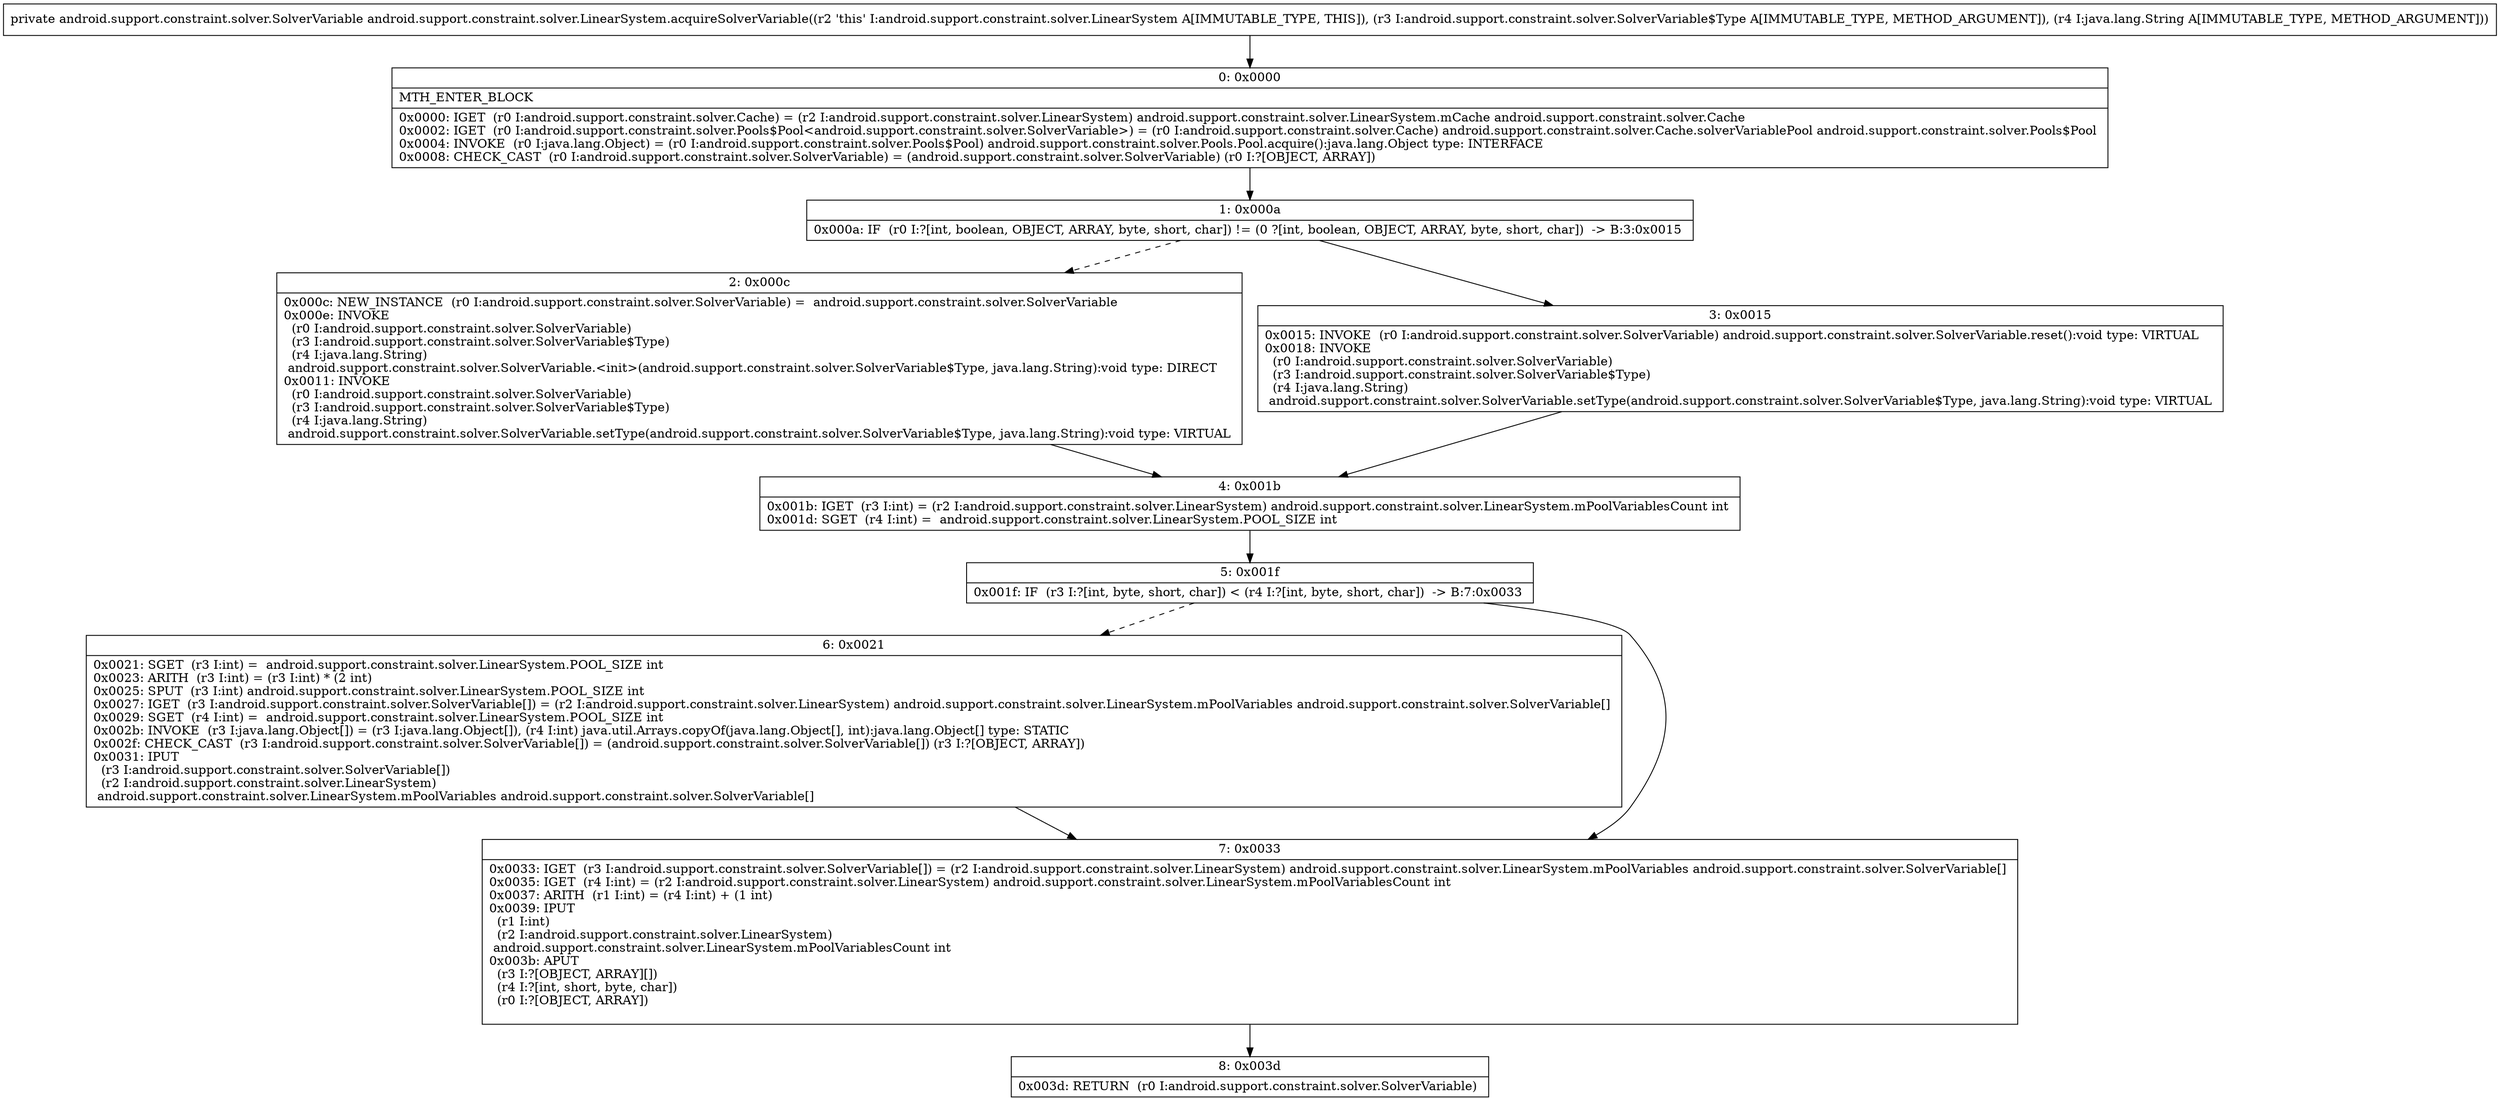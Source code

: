 digraph "CFG forandroid.support.constraint.solver.LinearSystem.acquireSolverVariable(Landroid\/support\/constraint\/solver\/SolverVariable$Type;Ljava\/lang\/String;)Landroid\/support\/constraint\/solver\/SolverVariable;" {
Node_0 [shape=record,label="{0\:\ 0x0000|MTH_ENTER_BLOCK\l|0x0000: IGET  (r0 I:android.support.constraint.solver.Cache) = (r2 I:android.support.constraint.solver.LinearSystem) android.support.constraint.solver.LinearSystem.mCache android.support.constraint.solver.Cache \l0x0002: IGET  (r0 I:android.support.constraint.solver.Pools$Pool\<android.support.constraint.solver.SolverVariable\>) = (r0 I:android.support.constraint.solver.Cache) android.support.constraint.solver.Cache.solverVariablePool android.support.constraint.solver.Pools$Pool \l0x0004: INVOKE  (r0 I:java.lang.Object) = (r0 I:android.support.constraint.solver.Pools$Pool) android.support.constraint.solver.Pools.Pool.acquire():java.lang.Object type: INTERFACE \l0x0008: CHECK_CAST  (r0 I:android.support.constraint.solver.SolverVariable) = (android.support.constraint.solver.SolverVariable) (r0 I:?[OBJECT, ARRAY]) \l}"];
Node_1 [shape=record,label="{1\:\ 0x000a|0x000a: IF  (r0 I:?[int, boolean, OBJECT, ARRAY, byte, short, char]) != (0 ?[int, boolean, OBJECT, ARRAY, byte, short, char])  \-\> B:3:0x0015 \l}"];
Node_2 [shape=record,label="{2\:\ 0x000c|0x000c: NEW_INSTANCE  (r0 I:android.support.constraint.solver.SolverVariable) =  android.support.constraint.solver.SolverVariable \l0x000e: INVOKE  \l  (r0 I:android.support.constraint.solver.SolverVariable)\l  (r3 I:android.support.constraint.solver.SolverVariable$Type)\l  (r4 I:java.lang.String)\l android.support.constraint.solver.SolverVariable.\<init\>(android.support.constraint.solver.SolverVariable$Type, java.lang.String):void type: DIRECT \l0x0011: INVOKE  \l  (r0 I:android.support.constraint.solver.SolverVariable)\l  (r3 I:android.support.constraint.solver.SolverVariable$Type)\l  (r4 I:java.lang.String)\l android.support.constraint.solver.SolverVariable.setType(android.support.constraint.solver.SolverVariable$Type, java.lang.String):void type: VIRTUAL \l}"];
Node_3 [shape=record,label="{3\:\ 0x0015|0x0015: INVOKE  (r0 I:android.support.constraint.solver.SolverVariable) android.support.constraint.solver.SolverVariable.reset():void type: VIRTUAL \l0x0018: INVOKE  \l  (r0 I:android.support.constraint.solver.SolverVariable)\l  (r3 I:android.support.constraint.solver.SolverVariable$Type)\l  (r4 I:java.lang.String)\l android.support.constraint.solver.SolverVariable.setType(android.support.constraint.solver.SolverVariable$Type, java.lang.String):void type: VIRTUAL \l}"];
Node_4 [shape=record,label="{4\:\ 0x001b|0x001b: IGET  (r3 I:int) = (r2 I:android.support.constraint.solver.LinearSystem) android.support.constraint.solver.LinearSystem.mPoolVariablesCount int \l0x001d: SGET  (r4 I:int) =  android.support.constraint.solver.LinearSystem.POOL_SIZE int \l}"];
Node_5 [shape=record,label="{5\:\ 0x001f|0x001f: IF  (r3 I:?[int, byte, short, char]) \< (r4 I:?[int, byte, short, char])  \-\> B:7:0x0033 \l}"];
Node_6 [shape=record,label="{6\:\ 0x0021|0x0021: SGET  (r3 I:int) =  android.support.constraint.solver.LinearSystem.POOL_SIZE int \l0x0023: ARITH  (r3 I:int) = (r3 I:int) * (2 int) \l0x0025: SPUT  (r3 I:int) android.support.constraint.solver.LinearSystem.POOL_SIZE int \l0x0027: IGET  (r3 I:android.support.constraint.solver.SolverVariable[]) = (r2 I:android.support.constraint.solver.LinearSystem) android.support.constraint.solver.LinearSystem.mPoolVariables android.support.constraint.solver.SolverVariable[] \l0x0029: SGET  (r4 I:int) =  android.support.constraint.solver.LinearSystem.POOL_SIZE int \l0x002b: INVOKE  (r3 I:java.lang.Object[]) = (r3 I:java.lang.Object[]), (r4 I:int) java.util.Arrays.copyOf(java.lang.Object[], int):java.lang.Object[] type: STATIC \l0x002f: CHECK_CAST  (r3 I:android.support.constraint.solver.SolverVariable[]) = (android.support.constraint.solver.SolverVariable[]) (r3 I:?[OBJECT, ARRAY]) \l0x0031: IPUT  \l  (r3 I:android.support.constraint.solver.SolverVariable[])\l  (r2 I:android.support.constraint.solver.LinearSystem)\l android.support.constraint.solver.LinearSystem.mPoolVariables android.support.constraint.solver.SolverVariable[] \l}"];
Node_7 [shape=record,label="{7\:\ 0x0033|0x0033: IGET  (r3 I:android.support.constraint.solver.SolverVariable[]) = (r2 I:android.support.constraint.solver.LinearSystem) android.support.constraint.solver.LinearSystem.mPoolVariables android.support.constraint.solver.SolverVariable[] \l0x0035: IGET  (r4 I:int) = (r2 I:android.support.constraint.solver.LinearSystem) android.support.constraint.solver.LinearSystem.mPoolVariablesCount int \l0x0037: ARITH  (r1 I:int) = (r4 I:int) + (1 int) \l0x0039: IPUT  \l  (r1 I:int)\l  (r2 I:android.support.constraint.solver.LinearSystem)\l android.support.constraint.solver.LinearSystem.mPoolVariablesCount int \l0x003b: APUT  \l  (r3 I:?[OBJECT, ARRAY][])\l  (r4 I:?[int, short, byte, char])\l  (r0 I:?[OBJECT, ARRAY])\l \l}"];
Node_8 [shape=record,label="{8\:\ 0x003d|0x003d: RETURN  (r0 I:android.support.constraint.solver.SolverVariable) \l}"];
MethodNode[shape=record,label="{private android.support.constraint.solver.SolverVariable android.support.constraint.solver.LinearSystem.acquireSolverVariable((r2 'this' I:android.support.constraint.solver.LinearSystem A[IMMUTABLE_TYPE, THIS]), (r3 I:android.support.constraint.solver.SolverVariable$Type A[IMMUTABLE_TYPE, METHOD_ARGUMENT]), (r4 I:java.lang.String A[IMMUTABLE_TYPE, METHOD_ARGUMENT])) }"];
MethodNode -> Node_0;
Node_0 -> Node_1;
Node_1 -> Node_2[style=dashed];
Node_1 -> Node_3;
Node_2 -> Node_4;
Node_3 -> Node_4;
Node_4 -> Node_5;
Node_5 -> Node_6[style=dashed];
Node_5 -> Node_7;
Node_6 -> Node_7;
Node_7 -> Node_8;
}

